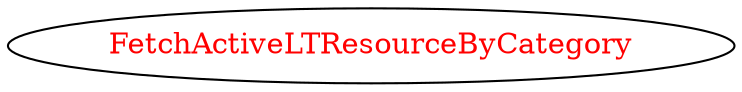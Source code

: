 digraph dependencyGraph {
 concentrate=true;
 ranksep="2.0";
 rankdir="LR"; 
 splines="ortho";
"FetchActiveLTResourceByCategory" [fontcolor="red"];
}